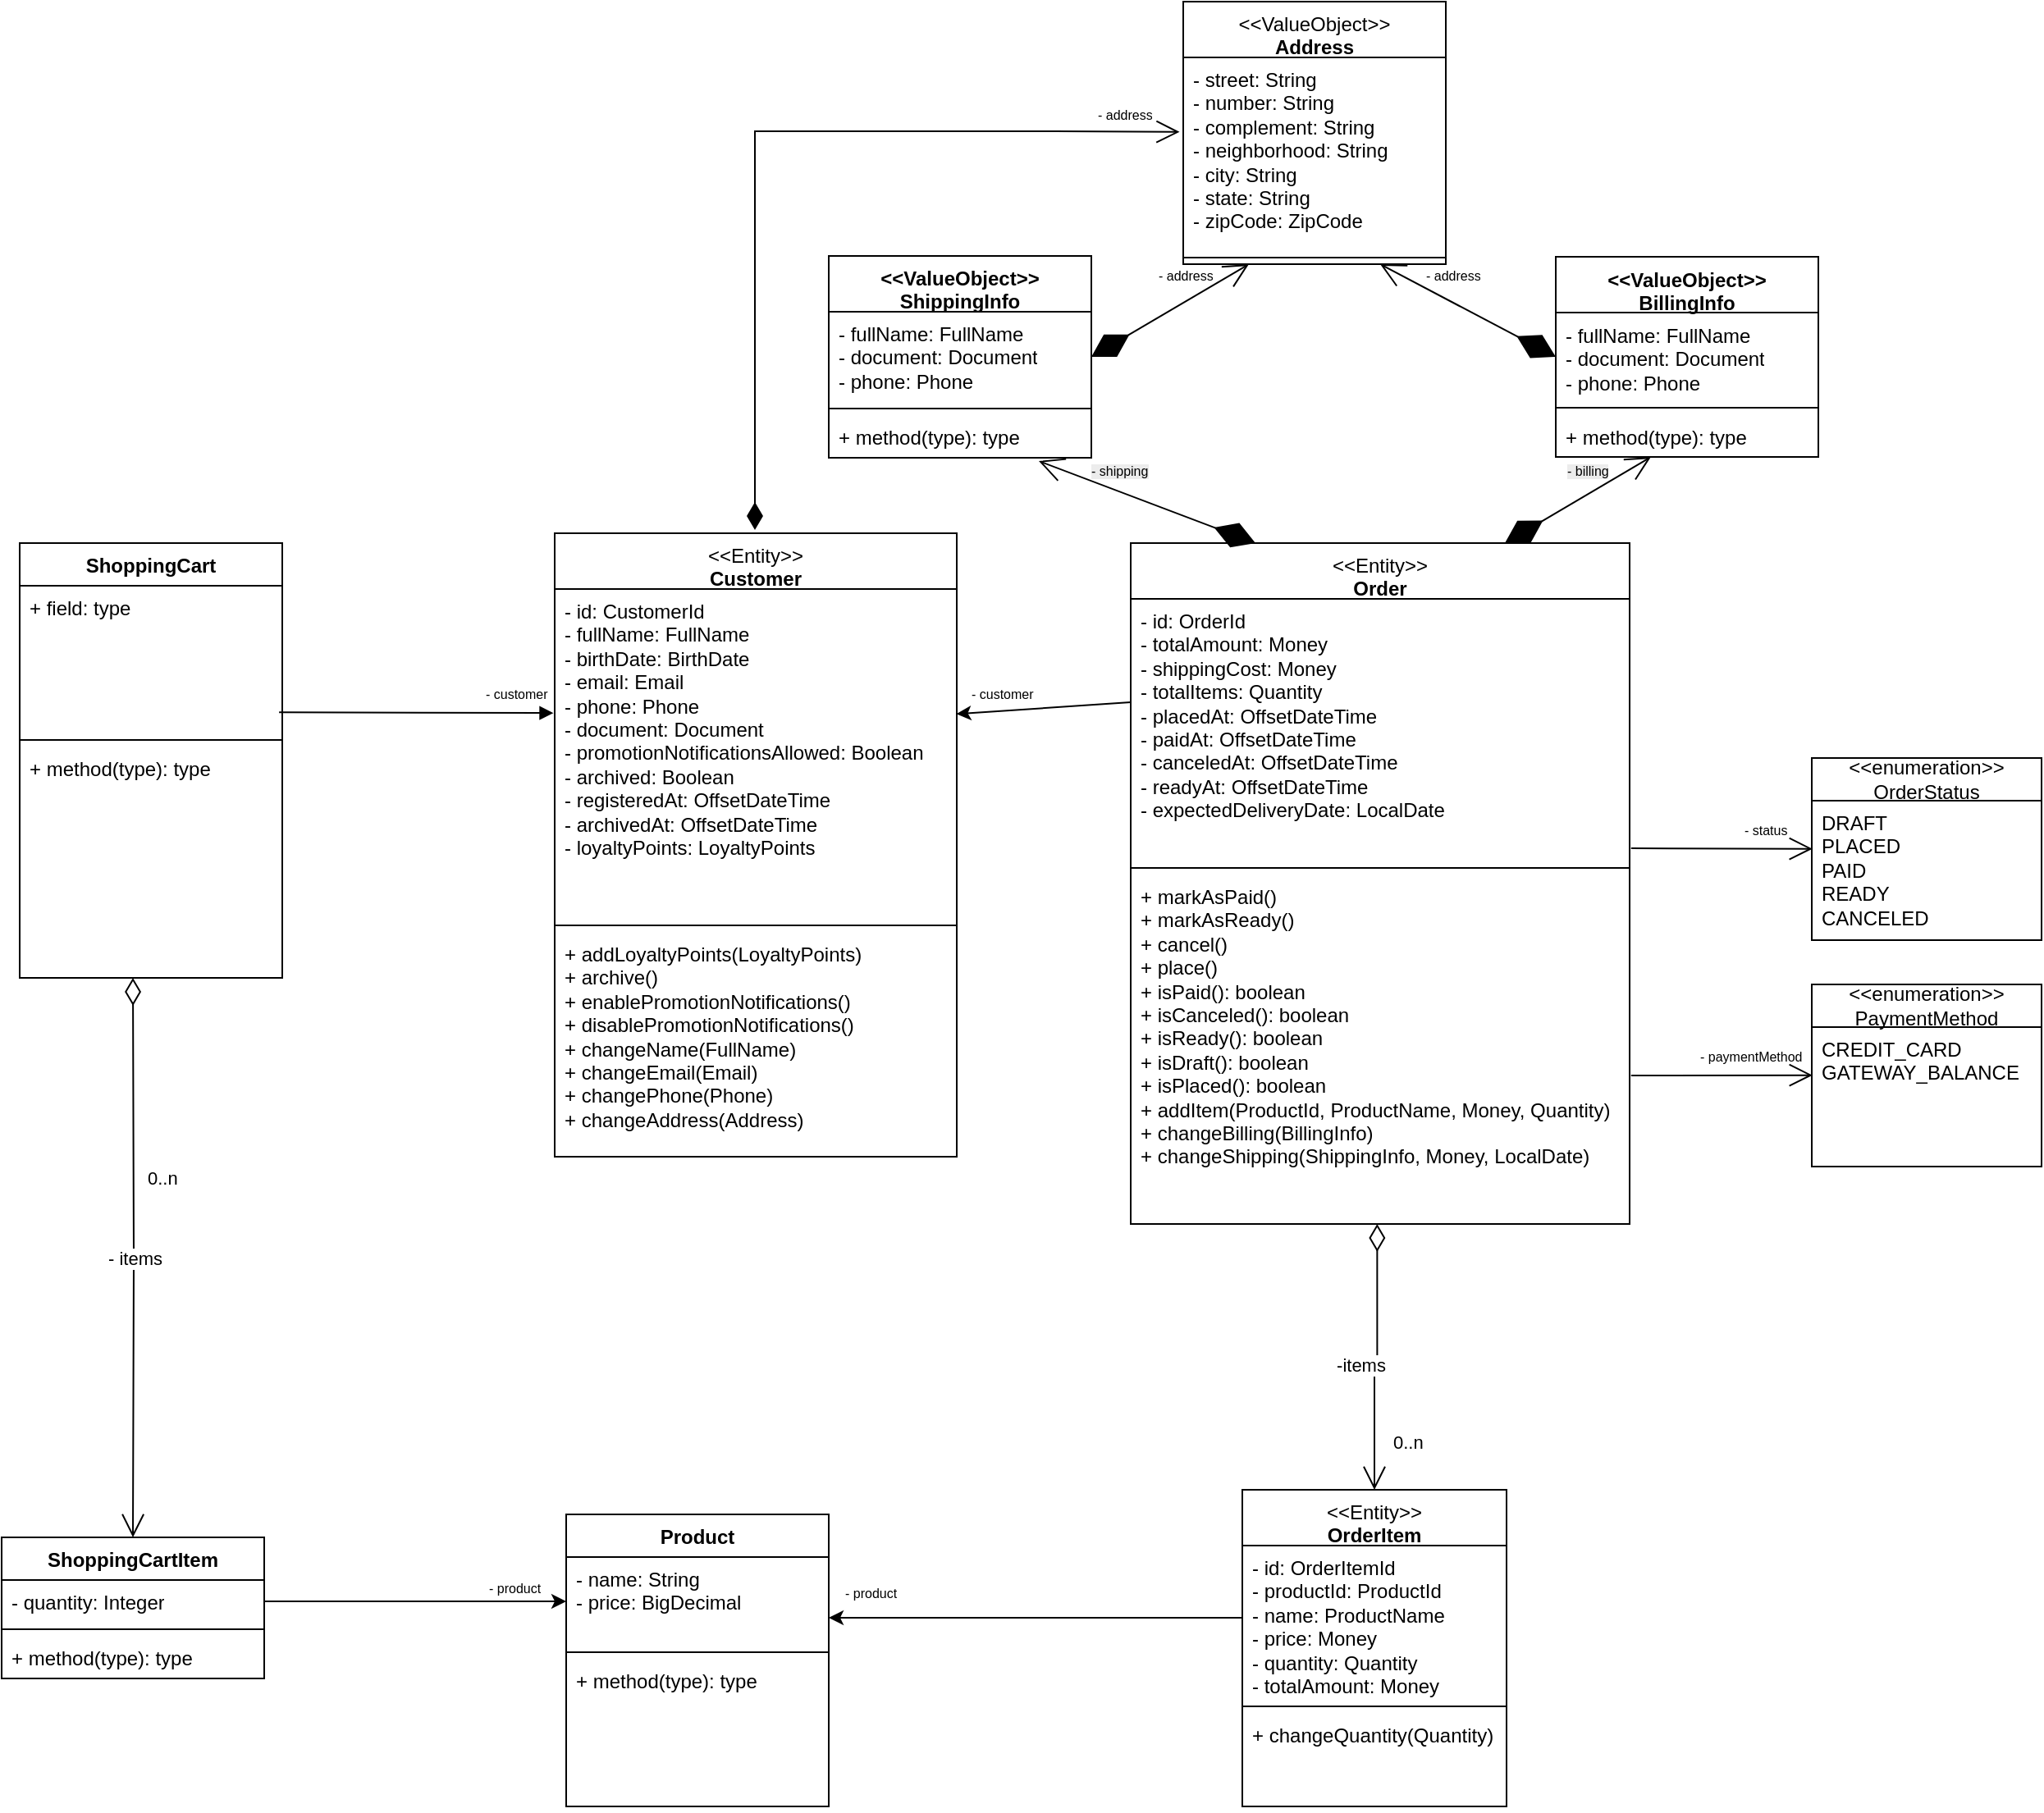 <mxfile version="28.1.2">
  <diagram name="Página-1" id="pFRy_QSM19LMW6b-lmXM">
    <mxGraphModel dx="990" dy="667" grid="0" gridSize="11" guides="1" tooltips="1" connect="1" arrows="1" fold="1" page="1" pageScale="1" pageWidth="2169" pageHeight="1169" math="0" shadow="0">
      <root>
        <mxCell id="0" />
        <mxCell id="1" parent="0" />
        <mxCell id="kyMfZM0D3pVHntF9WAAw-1" value="&lt;div&gt;&lt;span style=&quot;font-weight: normal;&quot;&gt;&amp;lt;&amp;lt;Entity&amp;gt;&amp;gt;&lt;/span&gt;&lt;/div&gt;Customer" style="swimlane;fontStyle=1;align=center;verticalAlign=top;childLayout=stackLayout;horizontal=1;startSize=34;horizontalStack=0;resizeParent=1;resizeParentMax=0;resizeLast=0;collapsible=1;marginBottom=0;whiteSpace=wrap;html=1;" parent="1" vertex="1">
          <mxGeometry x="595" y="346" width="245" height="380" as="geometry">
            <mxRectangle x="345" y="140" width="90" height="30" as="alternateBounds" />
          </mxGeometry>
        </mxCell>
        <mxCell id="kyMfZM0D3pVHntF9WAAw-2" value="&lt;div&gt;- id: CustomerId&lt;/div&gt;- fullName: FullName&lt;div&gt;- birthDate: BirthDate&lt;br&gt;&lt;div&gt;- email: Email&lt;/div&gt;&lt;div&gt;- phone: Phone&lt;/div&gt;&lt;div&gt;- document: Document&lt;/div&gt;&lt;div&gt;- promotionNotificationsAllowed: Boolean&lt;/div&gt;&lt;div&gt;- archived: Boolean&lt;/div&gt;&lt;/div&gt;&lt;div&gt;- registeredAt: OffsetDateTime&lt;/div&gt;&lt;div&gt;- archivedAt:&amp;nbsp;&lt;span style=&quot;background-color: transparent; color: light-dark(rgb(0, 0, 0), rgb(255, 255, 255));&quot;&gt;OffsetDateTime&lt;/span&gt;&lt;/div&gt;&lt;div&gt;&lt;span style=&quot;background-color: transparent; color: light-dark(rgb(0, 0, 0), rgb(255, 255, 255));&quot;&gt;- loyaltyPoints: LoyaltyPoints&lt;/span&gt;&lt;/div&gt;" style="text;strokeColor=none;fillColor=none;align=left;verticalAlign=top;spacingLeft=4;spacingRight=4;overflow=hidden;rotatable=0;points=[[0,0.5],[1,0.5]];portConstraint=eastwest;whiteSpace=wrap;html=1;" parent="kyMfZM0D3pVHntF9WAAw-1" vertex="1">
          <mxGeometry y="34" width="245" height="201" as="geometry" />
        </mxCell>
        <mxCell id="kyMfZM0D3pVHntF9WAAw-3" value="" style="line;strokeWidth=1;fillColor=none;align=left;verticalAlign=middle;spacingTop=-1;spacingLeft=3;spacingRight=3;rotatable=0;labelPosition=right;points=[];portConstraint=eastwest;strokeColor=inherit;" parent="kyMfZM0D3pVHntF9WAAw-1" vertex="1">
          <mxGeometry y="235" width="245" height="8" as="geometry" />
        </mxCell>
        <mxCell id="kyMfZM0D3pVHntF9WAAw-4" value="&lt;div&gt;+ addLoyaltyPoints(LoyaltyPoints)&lt;/div&gt;+ archive()&lt;div&gt;+ enablePromotionNotifications()&lt;/div&gt;&lt;div&gt;+ disablePromotionNotifications()&lt;/div&gt;&lt;div&gt;+ changeName(FullName)&lt;/div&gt;&lt;div&gt;+ changeEmail(Email)&lt;/div&gt;&lt;div&gt;+ changePhone(Phone)&lt;/div&gt;&lt;div&gt;+ changeAddress(Address)&lt;/div&gt;" style="text;strokeColor=none;fillColor=none;align=left;verticalAlign=top;spacingLeft=4;spacingRight=4;overflow=hidden;rotatable=0;points=[[0,0.5],[1,0.5]];portConstraint=eastwest;whiteSpace=wrap;html=1;" parent="kyMfZM0D3pVHntF9WAAw-1" vertex="1">
          <mxGeometry y="243" width="245" height="137" as="geometry" />
        </mxCell>
        <mxCell id="kyMfZM0D3pVHntF9WAAw-5" value="ShoppingCart" style="swimlane;fontStyle=1;align=center;verticalAlign=top;childLayout=stackLayout;horizontal=1;startSize=26;horizontalStack=0;resizeParent=1;resizeParentMax=0;resizeLast=0;collapsible=1;marginBottom=0;whiteSpace=wrap;html=1;" parent="1" vertex="1">
          <mxGeometry x="269" y="352" width="160" height="265" as="geometry" />
        </mxCell>
        <mxCell id="kyMfZM0D3pVHntF9WAAw-6" value="+ field: type" style="text;strokeColor=none;fillColor=none;align=left;verticalAlign=top;spacingLeft=4;spacingRight=4;overflow=hidden;rotatable=0;points=[[0,0.5],[1,0.5]];portConstraint=eastwest;whiteSpace=wrap;html=1;" parent="kyMfZM0D3pVHntF9WAAw-5" vertex="1">
          <mxGeometry y="26" width="160" height="90" as="geometry" />
        </mxCell>
        <mxCell id="kyMfZM0D3pVHntF9WAAw-7" value="" style="line;strokeWidth=1;fillColor=none;align=left;verticalAlign=middle;spacingTop=-1;spacingLeft=3;spacingRight=3;rotatable=0;labelPosition=right;points=[];portConstraint=eastwest;strokeColor=inherit;" parent="kyMfZM0D3pVHntF9WAAw-5" vertex="1">
          <mxGeometry y="116" width="160" height="8" as="geometry" />
        </mxCell>
        <mxCell id="kyMfZM0D3pVHntF9WAAw-8" value="+ method(type): type" style="text;strokeColor=none;fillColor=none;align=left;verticalAlign=top;spacingLeft=4;spacingRight=4;overflow=hidden;rotatable=0;points=[[0,0.5],[1,0.5]];portConstraint=eastwest;whiteSpace=wrap;html=1;" parent="kyMfZM0D3pVHntF9WAAw-5" vertex="1">
          <mxGeometry y="124" width="160" height="141" as="geometry" />
        </mxCell>
        <mxCell id="kyMfZM0D3pVHntF9WAAw-9" value="&lt;div&gt;&lt;span style=&quot;font-weight: normal;&quot;&gt;&amp;lt;&amp;lt;Entity&amp;gt;&amp;gt;&lt;/span&gt;&lt;/div&gt;Order" style="swimlane;fontStyle=1;align=center;verticalAlign=top;childLayout=stackLayout;horizontal=1;startSize=34;horizontalStack=0;resizeParent=1;resizeParentMax=0;resizeLast=0;collapsible=1;marginBottom=0;whiteSpace=wrap;html=1;" parent="1" vertex="1">
          <mxGeometry x="946" y="352" width="304" height="415" as="geometry" />
        </mxCell>
        <mxCell id="kyMfZM0D3pVHntF9WAAw-10" value="- id: OrderId&lt;div&gt;- totalAmount: Money&lt;/div&gt;&lt;div&gt;- shippingCost: Money&lt;/div&gt;&lt;div&gt;- totalItems: Quantity&lt;/div&gt;&lt;div&gt;- placedAt: OffsetDateTime&lt;/div&gt;&lt;div&gt;- paidAt:&amp;nbsp;&lt;span style=&quot;background-color: transparent; color: light-dark(rgb(0, 0, 0), rgb(255, 255, 255));&quot;&gt;OffsetDateTime&lt;/span&gt;&lt;/div&gt;&lt;div&gt;&lt;span style=&quot;background-color: transparent; color: light-dark(rgb(0, 0, 0), rgb(255, 255, 255));&quot;&gt;- canceledAt:&amp;nbsp;&lt;/span&gt;&lt;span style=&quot;background-color: transparent; color: light-dark(rgb(0, 0, 0), rgb(255, 255, 255));&quot;&gt;OffsetDateTime&lt;/span&gt;&lt;/div&gt;&lt;div&gt;&lt;span style=&quot;background-color: transparent; color: light-dark(rgb(0, 0, 0), rgb(255, 255, 255));&quot;&gt;- readyAt:&amp;nbsp;&lt;/span&gt;&lt;span style=&quot;background-color: transparent; color: light-dark(rgb(0, 0, 0), rgb(255, 255, 255));&quot;&gt;OffsetDateTime&lt;/span&gt;&lt;/div&gt;&lt;div&gt;&lt;span style=&quot;background-color: transparent; color: light-dark(rgb(0, 0, 0), rgb(255, 255, 255));&quot;&gt;- expectedDeliveryDate: LocalDate&lt;/span&gt;&lt;/div&gt;" style="text;strokeColor=none;fillColor=none;align=left;verticalAlign=top;spacingLeft=4;spacingRight=4;overflow=hidden;rotatable=0;points=[[0,0.5],[1,0.5]];portConstraint=eastwest;whiteSpace=wrap;html=1;" parent="kyMfZM0D3pVHntF9WAAw-9" vertex="1">
          <mxGeometry y="34" width="304" height="160" as="geometry" />
        </mxCell>
        <mxCell id="kyMfZM0D3pVHntF9WAAw-11" value="" style="line;strokeWidth=1;fillColor=none;align=left;verticalAlign=middle;spacingTop=-1;spacingLeft=3;spacingRight=3;rotatable=0;labelPosition=right;points=[];portConstraint=eastwest;strokeColor=inherit;" parent="kyMfZM0D3pVHntF9WAAw-9" vertex="1">
          <mxGeometry y="194" width="304" height="8" as="geometry" />
        </mxCell>
        <mxCell id="kyMfZM0D3pVHntF9WAAw-12" value="+ markAsPaid()&lt;div&gt;+ markAsReady()&lt;/div&gt;&lt;div&gt;+ cancel()&lt;/div&gt;&lt;div&gt;+ place()&lt;/div&gt;&lt;div&gt;+ isPaid(): boolean&lt;/div&gt;&lt;div&gt;+ isCanceled(): boolean&lt;/div&gt;&lt;div&gt;+ isReady(): boolean&lt;/div&gt;&lt;div&gt;+ isDraft(): boolean&lt;/div&gt;&lt;div&gt;+ isPlaced(): boolean&lt;/div&gt;&lt;div&gt;+ addItem(ProductId, ProductName, Money, Quantity)&lt;/div&gt;&lt;div&gt;+ changeBilling(BillingInfo)&lt;/div&gt;&lt;div&gt;+ changeShipping(ShippingInfo, Money, LocalDate)&lt;/div&gt;&lt;div&gt;&lt;br&gt;&lt;/div&gt;" style="text;strokeColor=none;fillColor=none;align=left;verticalAlign=top;spacingLeft=4;spacingRight=4;overflow=hidden;rotatable=0;points=[[0,0.5],[1,0.5]];portConstraint=eastwest;whiteSpace=wrap;html=1;" parent="kyMfZM0D3pVHntF9WAAw-9" vertex="1">
          <mxGeometry y="202" width="304" height="213" as="geometry" />
        </mxCell>
        <mxCell id="kyMfZM0D3pVHntF9WAAw-13" value="Product" style="swimlane;fontStyle=1;align=center;verticalAlign=top;childLayout=stackLayout;horizontal=1;startSize=26;horizontalStack=0;resizeParent=1;resizeParentMax=0;resizeLast=0;collapsible=1;marginBottom=0;whiteSpace=wrap;html=1;" parent="1" vertex="1">
          <mxGeometry x="602" y="944" width="160" height="178" as="geometry" />
        </mxCell>
        <mxCell id="kyMfZM0D3pVHntF9WAAw-14" value="- name: String&lt;div&gt;- price: BigDecimal&lt;/div&gt;" style="text;strokeColor=none;fillColor=none;align=left;verticalAlign=top;spacingLeft=4;spacingRight=4;overflow=hidden;rotatable=0;points=[[0,0.5],[1,0.5]];portConstraint=eastwest;whiteSpace=wrap;html=1;" parent="kyMfZM0D3pVHntF9WAAw-13" vertex="1">
          <mxGeometry y="26" width="160" height="54" as="geometry" />
        </mxCell>
        <mxCell id="kyMfZM0D3pVHntF9WAAw-15" value="" style="line;strokeWidth=1;fillColor=none;align=left;verticalAlign=middle;spacingTop=-1;spacingLeft=3;spacingRight=3;rotatable=0;labelPosition=right;points=[];portConstraint=eastwest;strokeColor=inherit;" parent="kyMfZM0D3pVHntF9WAAw-13" vertex="1">
          <mxGeometry y="80" width="160" height="8" as="geometry" />
        </mxCell>
        <mxCell id="kyMfZM0D3pVHntF9WAAw-16" value="+ method(type): type" style="text;strokeColor=none;fillColor=none;align=left;verticalAlign=top;spacingLeft=4;spacingRight=4;overflow=hidden;rotatable=0;points=[[0,0.5],[1,0.5]];portConstraint=eastwest;whiteSpace=wrap;html=1;" parent="kyMfZM0D3pVHntF9WAAw-13" vertex="1">
          <mxGeometry y="88" width="160" height="90" as="geometry" />
        </mxCell>
        <mxCell id="kyMfZM0D3pVHntF9WAAw-17" value="&lt;div&gt;&lt;span style=&quot;font-weight: normal;&quot;&gt;&amp;lt;&amp;lt;ValueObject&amp;gt;&amp;gt;&lt;/span&gt;&lt;/div&gt;Address" style="swimlane;fontStyle=1;align=center;verticalAlign=top;childLayout=stackLayout;horizontal=1;startSize=34;horizontalStack=0;resizeParent=1;resizeParentMax=0;resizeLast=0;collapsible=1;marginBottom=0;whiteSpace=wrap;html=1;" parent="1" vertex="1">
          <mxGeometry x="978" y="22" width="160" height="160" as="geometry" />
        </mxCell>
        <mxCell id="kyMfZM0D3pVHntF9WAAw-18" value="- street: String&lt;div&gt;- number: String&lt;/div&gt;&lt;div&gt;- complement: String&lt;/div&gt;&lt;div&gt;- neighborhood: String&lt;/div&gt;&lt;div&gt;- city: String&lt;/div&gt;&lt;div&gt;- state: String&lt;/div&gt;&lt;div&gt;- zipCode: ZipCode&lt;/div&gt;" style="text;strokeColor=none;fillColor=none;align=left;verticalAlign=top;spacingLeft=4;spacingRight=4;overflow=hidden;rotatable=0;points=[[0,0.5],[1,0.5]];portConstraint=eastwest;whiteSpace=wrap;html=1;" parent="kyMfZM0D3pVHntF9WAAw-17" vertex="1">
          <mxGeometry y="34" width="160" height="118" as="geometry" />
        </mxCell>
        <mxCell id="kyMfZM0D3pVHntF9WAAw-19" value="" style="line;strokeWidth=1;fillColor=none;align=left;verticalAlign=middle;spacingTop=-1;spacingLeft=3;spacingRight=3;rotatable=0;labelPosition=right;points=[];portConstraint=eastwest;strokeColor=inherit;" parent="kyMfZM0D3pVHntF9WAAw-17" vertex="1">
          <mxGeometry y="152" width="160" height="8" as="geometry" />
        </mxCell>
        <mxCell id="kyMfZM0D3pVHntF9WAAw-25" value="" style="endArrow=none;startArrow=classic;endFill=0;startFill=1;html=1;rounded=0;exitX=0.999;exitY=0.379;exitDx=0;exitDy=0;exitPerimeter=0;entryX=0;entryY=0.394;entryDx=0;entryDy=0;entryPerimeter=0;" parent="1" source="kyMfZM0D3pVHntF9WAAw-2" target="kyMfZM0D3pVHntF9WAAw-10" edge="1">
          <mxGeometry width="160" relative="1" as="geometry">
            <mxPoint x="617" y="408" as="sourcePoint" />
            <mxPoint x="725" y="456" as="targetPoint" />
          </mxGeometry>
        </mxCell>
        <mxCell id="kyMfZM0D3pVHntF9WAAw-28" value="- customer" style="text;strokeColor=none;fillColor=none;align=left;verticalAlign=top;spacingLeft=4;spacingRight=4;overflow=hidden;rotatable=0;points=[[0,0.5],[1,0.5]];portConstraint=eastwest;whiteSpace=wrap;html=1;fontSize=8;" parent="1" vertex="1">
          <mxGeometry x="843" y="433" width="85" height="18" as="geometry" />
        </mxCell>
        <mxCell id="kyMfZM0D3pVHntF9WAAw-30" value="" style="endArrow=block;startArrow=none;endFill=1;startFill=0;html=1;rounded=0;entryX=-0.003;entryY=0.376;entryDx=0;entryDy=0;entryPerimeter=0;exitX=0.988;exitY=0.857;exitDx=0;exitDy=0;exitPerimeter=0;" parent="1" source="kyMfZM0D3pVHntF9WAAw-6" target="kyMfZM0D3pVHntF9WAAw-2" edge="1">
          <mxGeometry width="160" relative="1" as="geometry">
            <mxPoint x="324" y="454" as="sourcePoint" />
            <mxPoint x="429" y="456" as="targetPoint" />
          </mxGeometry>
        </mxCell>
        <mxCell id="kyMfZM0D3pVHntF9WAAw-31" value="- customer" style="text;strokeColor=none;fillColor=none;align=left;verticalAlign=top;spacingLeft=4;spacingRight=4;overflow=hidden;rotatable=0;points=[[0,0.5],[1,0.5]];portConstraint=eastwest;whiteSpace=wrap;html=1;fontSize=8;" parent="1" vertex="1">
          <mxGeometry x="547" y="433" width="85" height="18" as="geometry" />
        </mxCell>
        <mxCell id="kyMfZM0D3pVHntF9WAAw-37" value="ShoppingCartItem" style="swimlane;fontStyle=1;align=center;verticalAlign=top;childLayout=stackLayout;horizontal=1;startSize=26;horizontalStack=0;resizeParent=1;resizeParentMax=0;resizeLast=0;collapsible=1;marginBottom=0;whiteSpace=wrap;html=1;" parent="1" vertex="1">
          <mxGeometry x="258" y="958" width="160" height="86" as="geometry" />
        </mxCell>
        <mxCell id="kyMfZM0D3pVHntF9WAAw-38" value="- quantity: Integer" style="text;strokeColor=none;fillColor=none;align=left;verticalAlign=top;spacingLeft=4;spacingRight=4;overflow=hidden;rotatable=0;points=[[0,0.5],[1,0.5]];portConstraint=eastwest;whiteSpace=wrap;html=1;" parent="kyMfZM0D3pVHntF9WAAw-37" vertex="1">
          <mxGeometry y="26" width="160" height="26" as="geometry" />
        </mxCell>
        <mxCell id="kyMfZM0D3pVHntF9WAAw-39" value="" style="line;strokeWidth=1;fillColor=none;align=left;verticalAlign=middle;spacingTop=-1;spacingLeft=3;spacingRight=3;rotatable=0;labelPosition=right;points=[];portConstraint=eastwest;strokeColor=inherit;" parent="kyMfZM0D3pVHntF9WAAw-37" vertex="1">
          <mxGeometry y="52" width="160" height="8" as="geometry" />
        </mxCell>
        <mxCell id="kyMfZM0D3pVHntF9WAAw-40" value="+ method(type): type" style="text;strokeColor=none;fillColor=none;align=left;verticalAlign=top;spacingLeft=4;spacingRight=4;overflow=hidden;rotatable=0;points=[[0,0.5],[1,0.5]];portConstraint=eastwest;whiteSpace=wrap;html=1;" parent="kyMfZM0D3pVHntF9WAAw-37" vertex="1">
          <mxGeometry y="60" width="160" height="26" as="geometry" />
        </mxCell>
        <mxCell id="kyMfZM0D3pVHntF9WAAw-41" value="&lt;div&gt;&lt;span style=&quot;font-weight: normal;&quot;&gt;&amp;lt;&amp;lt;Entity&amp;gt;&amp;gt;&lt;/span&gt;&lt;/div&gt;OrderItem" style="swimlane;fontStyle=1;align=center;verticalAlign=top;childLayout=stackLayout;horizontal=1;startSize=34;horizontalStack=0;resizeParent=1;resizeParentMax=0;resizeLast=0;collapsible=1;marginBottom=0;whiteSpace=wrap;html=1;" parent="1" vertex="1">
          <mxGeometry x="1014" y="929" width="161" height="193" as="geometry" />
        </mxCell>
        <mxCell id="kyMfZM0D3pVHntF9WAAw-42" value="- id: OrderItemId&lt;div&gt;- productId: ProductId&lt;/div&gt;&lt;div&gt;- name: ProductName&lt;/div&gt;&lt;div&gt;- price: Money&lt;/div&gt;&lt;div&gt;- quantity: Quantity&lt;/div&gt;&lt;div&gt;- totalAmount: Money&lt;/div&gt;" style="text;strokeColor=none;fillColor=none;align=left;verticalAlign=top;spacingLeft=4;spacingRight=4;overflow=hidden;rotatable=0;points=[[0,0.5],[1,0.5]];portConstraint=eastwest;whiteSpace=wrap;html=1;" parent="kyMfZM0D3pVHntF9WAAw-41" vertex="1">
          <mxGeometry y="34" width="161" height="94" as="geometry" />
        </mxCell>
        <mxCell id="kyMfZM0D3pVHntF9WAAw-43" value="" style="line;strokeWidth=1;fillColor=none;align=left;verticalAlign=middle;spacingTop=-1;spacingLeft=3;spacingRight=3;rotatable=0;labelPosition=right;points=[];portConstraint=eastwest;strokeColor=inherit;" parent="kyMfZM0D3pVHntF9WAAw-41" vertex="1">
          <mxGeometry y="128" width="161" height="8" as="geometry" />
        </mxCell>
        <mxCell id="kyMfZM0D3pVHntF9WAAw-44" value="+ changeQuantity(Quantity)" style="text;strokeColor=none;fillColor=none;align=left;verticalAlign=top;spacingLeft=4;spacingRight=4;overflow=hidden;rotatable=0;points=[[0,0.5],[1,0.5]];portConstraint=eastwest;whiteSpace=wrap;html=1;" parent="kyMfZM0D3pVHntF9WAAw-41" vertex="1">
          <mxGeometry y="136" width="161" height="57" as="geometry" />
        </mxCell>
        <mxCell id="kyMfZM0D3pVHntF9WAAw-48" style="edgeStyle=orthogonalEdgeStyle;rounded=0;orthogonalLoop=1;jettySize=auto;html=1;entryX=1;entryY=0.5;entryDx=0;entryDy=0;" parent="1" edge="1">
          <mxGeometry relative="1" as="geometry">
            <mxPoint x="1014" y="1020" as="sourcePoint" />
            <mxPoint x="762" y="1007" as="targetPoint" />
            <Array as="points">
              <mxPoint x="1014" y="1007" />
            </Array>
          </mxGeometry>
        </mxCell>
        <mxCell id="kyMfZM0D3pVHntF9WAAw-49" style="edgeStyle=orthogonalEdgeStyle;rounded=0;orthogonalLoop=1;jettySize=auto;html=1;entryX=0;entryY=0.5;entryDx=0;entryDy=0;" parent="1" source="kyMfZM0D3pVHntF9WAAw-38" target="kyMfZM0D3pVHntF9WAAw-14" edge="1">
          <mxGeometry relative="1" as="geometry" />
        </mxCell>
        <mxCell id="kyMfZM0D3pVHntF9WAAw-53" value="- product" style="text;strokeColor=none;fillColor=none;align=left;verticalAlign=top;spacingLeft=4;spacingRight=4;overflow=hidden;rotatable=0;points=[[0,0.5],[1,0.5]];portConstraint=eastwest;whiteSpace=wrap;html=1;fontSize=8;" parent="1" vertex="1">
          <mxGeometry x="549" y="978" width="85" height="18" as="geometry" />
        </mxCell>
        <mxCell id="kyMfZM0D3pVHntF9WAAw-54" value="- product" style="text;strokeColor=none;fillColor=none;align=left;verticalAlign=top;spacingLeft=4;spacingRight=4;overflow=hidden;rotatable=0;points=[[0,0.5],[1,0.5]];portConstraint=eastwest;whiteSpace=wrap;html=1;fontSize=8;" parent="1" vertex="1">
          <mxGeometry x="766" y="981" width="85" height="18" as="geometry" />
        </mxCell>
        <mxCell id="kyMfZM0D3pVHntF9WAAw-55" value="-items" style="endArrow=open;html=1;endSize=12;startArrow=diamondThin;startSize=14;startFill=0;edgeStyle=orthogonalEdgeStyle;rounded=0;entryX=0.5;entryY=0;entryDx=0;entryDy=0;exitX=0.494;exitY=1;exitDx=0;exitDy=0;exitPerimeter=0;" parent="1" target="kyMfZM0D3pVHntF9WAAw-41" edge="1" source="kyMfZM0D3pVHntF9WAAw-12">
          <mxGeometry x="0.07" y="-9" relative="1" as="geometry">
            <mxPoint x="1018" y="622" as="sourcePoint" />
            <mxPoint x="1178" y="622" as="targetPoint" />
            <mxPoint as="offset" />
          </mxGeometry>
        </mxCell>
        <mxCell id="kyMfZM0D3pVHntF9WAAw-56" value="0..n" style="edgeLabel;resizable=0;html=1;align=left;verticalAlign=top;" parent="kyMfZM0D3pVHntF9WAAw-55" connectable="0" vertex="1">
          <mxGeometry x="-1" relative="1" as="geometry">
            <mxPoint x="8" y="120" as="offset" />
          </mxGeometry>
        </mxCell>
        <mxCell id="kyMfZM0D3pVHntF9WAAw-58" value="- items" style="endArrow=open;html=1;endSize=12;startArrow=diamondThin;startSize=14;startFill=0;edgeStyle=orthogonalEdgeStyle;rounded=0;entryX=0.5;entryY=0;entryDx=0;entryDy=0;" parent="1" target="kyMfZM0D3pVHntF9WAAw-37" edge="1">
          <mxGeometry relative="1" as="geometry">
            <mxPoint x="338" y="617" as="sourcePoint" />
            <mxPoint x="498" y="617" as="targetPoint" />
          </mxGeometry>
        </mxCell>
        <mxCell id="kyMfZM0D3pVHntF9WAAw-59" value="0..n" style="edgeLabel;resizable=0;html=1;align=left;verticalAlign=top;" parent="kyMfZM0D3pVHntF9WAAw-58" connectable="0" vertex="1">
          <mxGeometry x="-1" relative="1" as="geometry">
            <mxPoint x="7" y="109" as="offset" />
          </mxGeometry>
        </mxCell>
        <mxCell id="kyMfZM0D3pVHntF9WAAw-64" value="" style="endArrow=open;html=1;endSize=12;startArrow=diamondThin;startSize=14;startFill=1;edgeStyle=orthogonalEdgeStyle;align=left;verticalAlign=bottom;rounded=0;entryX=-0.014;entryY=0.385;entryDx=0;entryDy=0;entryPerimeter=0;" parent="1" target="kyMfZM0D3pVHntF9WAAw-18" edge="1">
          <mxGeometry x="-0.968" relative="1" as="geometry">
            <mxPoint x="717" y="344" as="sourcePoint" />
            <mxPoint x="717" y="79" as="targetPoint" />
            <mxPoint as="offset" />
            <Array as="points">
              <mxPoint x="717" y="101" />
              <mxPoint x="900" y="101" />
            </Array>
          </mxGeometry>
        </mxCell>
        <mxCell id="kyMfZM0D3pVHntF9WAAw-65" value="- address" style="text;strokeColor=none;fillColor=none;align=left;verticalAlign=top;spacingLeft=4;spacingRight=4;overflow=hidden;rotatable=0;points=[[0,0.5],[1,0.5]];portConstraint=eastwest;whiteSpace=wrap;html=1;fontSize=8;" parent="1" vertex="1">
          <mxGeometry x="957" y="177.5" width="85" height="18" as="geometry" />
        </mxCell>
        <mxCell id="ZYGaYyA3-ceI2xqQaNbr-1" value="&lt;div&gt;&amp;lt;&amp;lt;ValueObject&amp;gt;&amp;gt;&lt;/div&gt;ShippingInfo" style="swimlane;fontStyle=1;align=center;verticalAlign=top;childLayout=stackLayout;horizontal=1;startSize=34;horizontalStack=0;resizeParent=1;resizeParentMax=0;resizeLast=0;collapsible=1;marginBottom=0;whiteSpace=wrap;html=1;" vertex="1" parent="1">
          <mxGeometry x="762" y="177" width="160" height="123" as="geometry" />
        </mxCell>
        <mxCell id="ZYGaYyA3-ceI2xqQaNbr-2" value="- fullName: FullName&lt;div&gt;- document: Document&lt;/div&gt;&lt;div&gt;- phone: Phone&lt;/div&gt;" style="text;strokeColor=none;fillColor=none;align=left;verticalAlign=top;spacingLeft=4;spacingRight=4;overflow=hidden;rotatable=0;points=[[0,0.5],[1,0.5]];portConstraint=eastwest;whiteSpace=wrap;html=1;" vertex="1" parent="ZYGaYyA3-ceI2xqQaNbr-1">
          <mxGeometry y="34" width="160" height="55" as="geometry" />
        </mxCell>
        <mxCell id="ZYGaYyA3-ceI2xqQaNbr-3" value="" style="line;strokeWidth=1;fillColor=none;align=left;verticalAlign=middle;spacingTop=-1;spacingLeft=3;spacingRight=3;rotatable=0;labelPosition=right;points=[];portConstraint=eastwest;strokeColor=inherit;" vertex="1" parent="ZYGaYyA3-ceI2xqQaNbr-1">
          <mxGeometry y="89" width="160" height="8" as="geometry" />
        </mxCell>
        <mxCell id="ZYGaYyA3-ceI2xqQaNbr-4" value="+ method(type): type" style="text;strokeColor=none;fillColor=none;align=left;verticalAlign=top;spacingLeft=4;spacingRight=4;overflow=hidden;rotatable=0;points=[[0,0.5],[1,0.5]];portConstraint=eastwest;whiteSpace=wrap;html=1;" vertex="1" parent="ZYGaYyA3-ceI2xqQaNbr-1">
          <mxGeometry y="97" width="160" height="26" as="geometry" />
        </mxCell>
        <mxCell id="ZYGaYyA3-ceI2xqQaNbr-5" value="&lt;div&gt;&amp;lt;&amp;lt;ValueObject&amp;gt;&amp;gt;&lt;/div&gt;BillingInfo" style="swimlane;fontStyle=1;align=center;verticalAlign=top;childLayout=stackLayout;horizontal=1;startSize=34;horizontalStack=0;resizeParent=1;resizeParentMax=0;resizeLast=0;collapsible=1;marginBottom=0;whiteSpace=wrap;html=1;" vertex="1" parent="1">
          <mxGeometry x="1205" y="177.5" width="160" height="122" as="geometry" />
        </mxCell>
        <mxCell id="ZYGaYyA3-ceI2xqQaNbr-6" value="- fullName: FullName&lt;div&gt;- document: Document&lt;/div&gt;&lt;div&gt;- phone: Phone&lt;/div&gt;" style="text;strokeColor=none;fillColor=none;align=left;verticalAlign=top;spacingLeft=4;spacingRight=4;overflow=hidden;rotatable=0;points=[[0,0.5],[1,0.5]];portConstraint=eastwest;whiteSpace=wrap;html=1;" vertex="1" parent="ZYGaYyA3-ceI2xqQaNbr-5">
          <mxGeometry y="34" width="160" height="54" as="geometry" />
        </mxCell>
        <mxCell id="ZYGaYyA3-ceI2xqQaNbr-7" value="" style="line;strokeWidth=1;fillColor=none;align=left;verticalAlign=middle;spacingTop=-1;spacingLeft=3;spacingRight=3;rotatable=0;labelPosition=right;points=[];portConstraint=eastwest;strokeColor=inherit;" vertex="1" parent="ZYGaYyA3-ceI2xqQaNbr-5">
          <mxGeometry y="88" width="160" height="8" as="geometry" />
        </mxCell>
        <mxCell id="ZYGaYyA3-ceI2xqQaNbr-8" value="+ method(type): type" style="text;strokeColor=none;fillColor=none;align=left;verticalAlign=top;spacingLeft=4;spacingRight=4;overflow=hidden;rotatable=0;points=[[0,0.5],[1,0.5]];portConstraint=eastwest;whiteSpace=wrap;html=1;" vertex="1" parent="ZYGaYyA3-ceI2xqQaNbr-5">
          <mxGeometry y="96" width="160" height="26" as="geometry" />
        </mxCell>
        <mxCell id="ZYGaYyA3-ceI2xqQaNbr-13" value="" style="endArrow=diamondThin;endFill=1;endSize=24;html=1;rounded=0;exitX=0.8;exitY=1.077;exitDx=0;exitDy=0;exitPerimeter=0;entryX=0.25;entryY=0;entryDx=0;entryDy=0;startArrow=open;startFill=0;startSize=13;" edge="1" parent="1" source="ZYGaYyA3-ceI2xqQaNbr-4" target="kyMfZM0D3pVHntF9WAAw-9">
          <mxGeometry width="160" relative="1" as="geometry">
            <mxPoint x="893" y="316" as="sourcePoint" />
            <mxPoint x="1056" y="345" as="targetPoint" />
          </mxGeometry>
        </mxCell>
        <mxCell id="ZYGaYyA3-ceI2xqQaNbr-14" value="" style="endArrow=diamondThin;endFill=1;endSize=24;html=1;rounded=0;entryX=0.75;entryY=0;entryDx=0;entryDy=0;startArrow=open;startFill=0;startSize=13;" edge="1" parent="1" source="ZYGaYyA3-ceI2xqQaNbr-8" target="kyMfZM0D3pVHntF9WAAw-9">
          <mxGeometry width="160" relative="1" as="geometry">
            <mxPoint x="1342" y="130" as="sourcePoint" />
            <mxPoint x="1625" y="350" as="targetPoint" />
          </mxGeometry>
        </mxCell>
        <mxCell id="ZYGaYyA3-ceI2xqQaNbr-15" value="" style="endArrow=diamondThin;endFill=1;endSize=24;html=1;rounded=0;entryX=1;entryY=0.5;entryDx=0;entryDy=0;startArrow=open;startFill=0;startSize=13;exitX=0.25;exitY=1;exitDx=0;exitDy=0;" edge="1" parent="1" source="kyMfZM0D3pVHntF9WAAw-17" target="ZYGaYyA3-ceI2xqQaNbr-2">
          <mxGeometry width="160" relative="1" as="geometry">
            <mxPoint x="976" y="53" as="sourcePoint" />
            <mxPoint x="995" y="49" as="targetPoint" />
          </mxGeometry>
        </mxCell>
        <mxCell id="ZYGaYyA3-ceI2xqQaNbr-16" value="" style="endArrow=diamondThin;endFill=1;endSize=24;html=1;rounded=0;startArrow=open;startFill=0;startSize=13;exitX=0.75;exitY=1;exitDx=0;exitDy=0;entryX=0;entryY=0.5;entryDx=0;entryDy=0;" edge="1" parent="1" source="kyMfZM0D3pVHntF9WAAw-17" target="ZYGaYyA3-ceI2xqQaNbr-6">
          <mxGeometry width="160" relative="1" as="geometry">
            <mxPoint x="1187" y="138" as="sourcePoint" />
            <mxPoint x="1268" y="82" as="targetPoint" />
          </mxGeometry>
        </mxCell>
        <mxCell id="ZYGaYyA3-ceI2xqQaNbr-17" value="&lt;span style=&quot;color: rgb(0, 0, 0); font-family: Helvetica; font-size: 8px; font-style: normal; font-variant-ligatures: normal; font-variant-caps: normal; font-weight: 400; letter-spacing: normal; orphans: 2; text-align: left; text-indent: 0px; text-transform: none; widows: 2; word-spacing: 0px; -webkit-text-stroke-width: 0px; white-space: normal; background-color: rgb(236, 236, 236); text-decoration-thickness: initial; text-decoration-style: initial; text-decoration-color: initial; display: inline !important; float: none;&quot;&gt;- shipping&lt;/span&gt;" style="text;whiteSpace=wrap;html=1;" vertex="1" parent="1">
          <mxGeometry x="920" y="293" width="62" height="37" as="geometry" />
        </mxCell>
        <mxCell id="ZYGaYyA3-ceI2xqQaNbr-18" value="&lt;span style=&quot;color: rgb(0, 0, 0); font-family: Helvetica; font-size: 8px; font-style: normal; font-variant-ligatures: normal; font-variant-caps: normal; font-weight: 400; letter-spacing: normal; orphans: 2; text-align: left; text-indent: 0px; text-transform: none; widows: 2; word-spacing: 0px; -webkit-text-stroke-width: 0px; white-space: normal; background-color: rgb(236, 236, 236); text-decoration-thickness: initial; text-decoration-style: initial; text-decoration-color: initial; display: inline !important; float: none;&quot;&gt;- billing&lt;/span&gt;" style="text;whiteSpace=wrap;html=1;" vertex="1" parent="1">
          <mxGeometry x="1210" y="293" width="62" height="37" as="geometry" />
        </mxCell>
        <mxCell id="ZYGaYyA3-ceI2xqQaNbr-19" value="- address" style="text;strokeColor=none;fillColor=none;align=left;verticalAlign=top;spacingLeft=4;spacingRight=4;overflow=hidden;rotatable=0;points=[[0,0.5],[1,0.5]];portConstraint=eastwest;whiteSpace=wrap;html=1;fontSize=8;" vertex="1" parent="1">
          <mxGeometry x="920" y="80" width="85" height="18" as="geometry" />
        </mxCell>
        <mxCell id="ZYGaYyA3-ceI2xqQaNbr-20" value="- address" style="text;strokeColor=none;fillColor=none;align=left;verticalAlign=top;spacingLeft=4;spacingRight=4;overflow=hidden;rotatable=0;points=[[0,0.5],[1,0.5]];portConstraint=eastwest;whiteSpace=wrap;html=1;fontSize=8;" vertex="1" parent="1">
          <mxGeometry x="1120" y="177.5" width="85" height="18" as="geometry" />
        </mxCell>
        <mxCell id="ZYGaYyA3-ceI2xqQaNbr-24" value="&lt;div&gt;&amp;lt;&amp;lt;enumeration&amp;gt;&amp;gt;&lt;/div&gt;OrderStatus" style="swimlane;fontStyle=0;childLayout=stackLayout;horizontal=1;startSize=26;fillColor=none;horizontalStack=0;resizeParent=1;resizeParentMax=0;resizeLast=0;collapsible=1;marginBottom=0;whiteSpace=wrap;html=1;" vertex="1" parent="1">
          <mxGeometry x="1361" y="483" width="140" height="111" as="geometry" />
        </mxCell>
        <mxCell id="ZYGaYyA3-ceI2xqQaNbr-25" value="DRAFT&lt;div&gt;PLACED&lt;/div&gt;&lt;div&gt;PAID&lt;/div&gt;&lt;div&gt;READY&lt;/div&gt;&lt;div&gt;CANCELED&lt;/div&gt;" style="text;strokeColor=none;fillColor=none;align=left;verticalAlign=top;spacingLeft=4;spacingRight=4;overflow=hidden;rotatable=0;points=[[0,0.5],[1,0.5]];portConstraint=eastwest;whiteSpace=wrap;html=1;" vertex="1" parent="ZYGaYyA3-ceI2xqQaNbr-24">
          <mxGeometry y="26" width="140" height="85" as="geometry" />
        </mxCell>
        <mxCell id="ZYGaYyA3-ceI2xqQaNbr-29" value="- status" style="text;strokeColor=none;fillColor=none;align=left;verticalAlign=top;spacingLeft=4;spacingRight=4;overflow=hidden;rotatable=0;points=[[0,0.5],[1,0.5]];portConstraint=eastwest;whiteSpace=wrap;html=1;fontSize=8;" vertex="1" parent="1">
          <mxGeometry x="1314" y="516" width="85" height="18" as="geometry" />
        </mxCell>
        <mxCell id="ZYGaYyA3-ceI2xqQaNbr-30" value="&lt;div&gt;&amp;lt;&amp;lt;enumeration&amp;gt;&amp;gt;&lt;/div&gt;PaymentMethod" style="swimlane;fontStyle=0;childLayout=stackLayout;horizontal=1;startSize=26;fillColor=none;horizontalStack=0;resizeParent=1;resizeParentMax=0;resizeLast=0;collapsible=1;marginBottom=0;whiteSpace=wrap;html=1;" vertex="1" parent="1">
          <mxGeometry x="1361" y="621" width="140" height="111" as="geometry" />
        </mxCell>
        <mxCell id="ZYGaYyA3-ceI2xqQaNbr-32" value="CREDIT_CARD&lt;div&gt;GATEWAY_BALANCE&lt;/div&gt;" style="text;strokeColor=none;fillColor=none;align=left;verticalAlign=top;spacingLeft=4;spacingRight=4;overflow=hidden;rotatable=0;points=[[0,0.5],[1,0.5]];portConstraint=eastwest;whiteSpace=wrap;html=1;" vertex="1" parent="ZYGaYyA3-ceI2xqQaNbr-30">
          <mxGeometry y="26" width="140" height="85" as="geometry" />
        </mxCell>
        <mxCell id="ZYGaYyA3-ceI2xqQaNbr-33" value="- paymentMethod" style="text;strokeColor=none;fillColor=none;align=left;verticalAlign=top;spacingLeft=4;spacingRight=4;overflow=hidden;rotatable=0;points=[[0,0.5],[1,0.5]];portConstraint=eastwest;whiteSpace=wrap;html=1;fontSize=8;" vertex="1" parent="1">
          <mxGeometry x="1287" y="654" width="85" height="18" as="geometry" />
        </mxCell>
        <mxCell id="ZYGaYyA3-ceI2xqQaNbr-31" value="" style="endArrow=open;endFill=1;endSize=12;html=1;rounded=0;entryX=0.003;entryY=0.345;entryDx=0;entryDy=0;entryPerimeter=0;exitX=1.003;exitY=0.575;exitDx=0;exitDy=0;exitPerimeter=0;" edge="1" parent="1" target="ZYGaYyA3-ceI2xqQaNbr-32" source="kyMfZM0D3pVHntF9WAAw-12">
          <mxGeometry width="160" relative="1" as="geometry">
            <mxPoint x="1282" y="676.16" as="sourcePoint" />
            <mxPoint x="1442" y="676.16" as="targetPoint" />
          </mxGeometry>
        </mxCell>
        <mxCell id="ZYGaYyA3-ceI2xqQaNbr-28" value="" style="endArrow=open;endFill=1;endSize=12;html=1;rounded=0;entryX=0.003;entryY=0.345;entryDx=0;entryDy=0;entryPerimeter=0;exitX=1.003;exitY=0.95;exitDx=0;exitDy=0;exitPerimeter=0;" edge="1" parent="1" source="kyMfZM0D3pVHntF9WAAw-10" target="ZYGaYyA3-ceI2xqQaNbr-25">
          <mxGeometry width="160" relative="1" as="geometry">
            <mxPoint x="1282" y="539.16" as="sourcePoint" />
            <mxPoint x="1442" y="539.16" as="targetPoint" />
          </mxGeometry>
        </mxCell>
      </root>
    </mxGraphModel>
  </diagram>
</mxfile>
